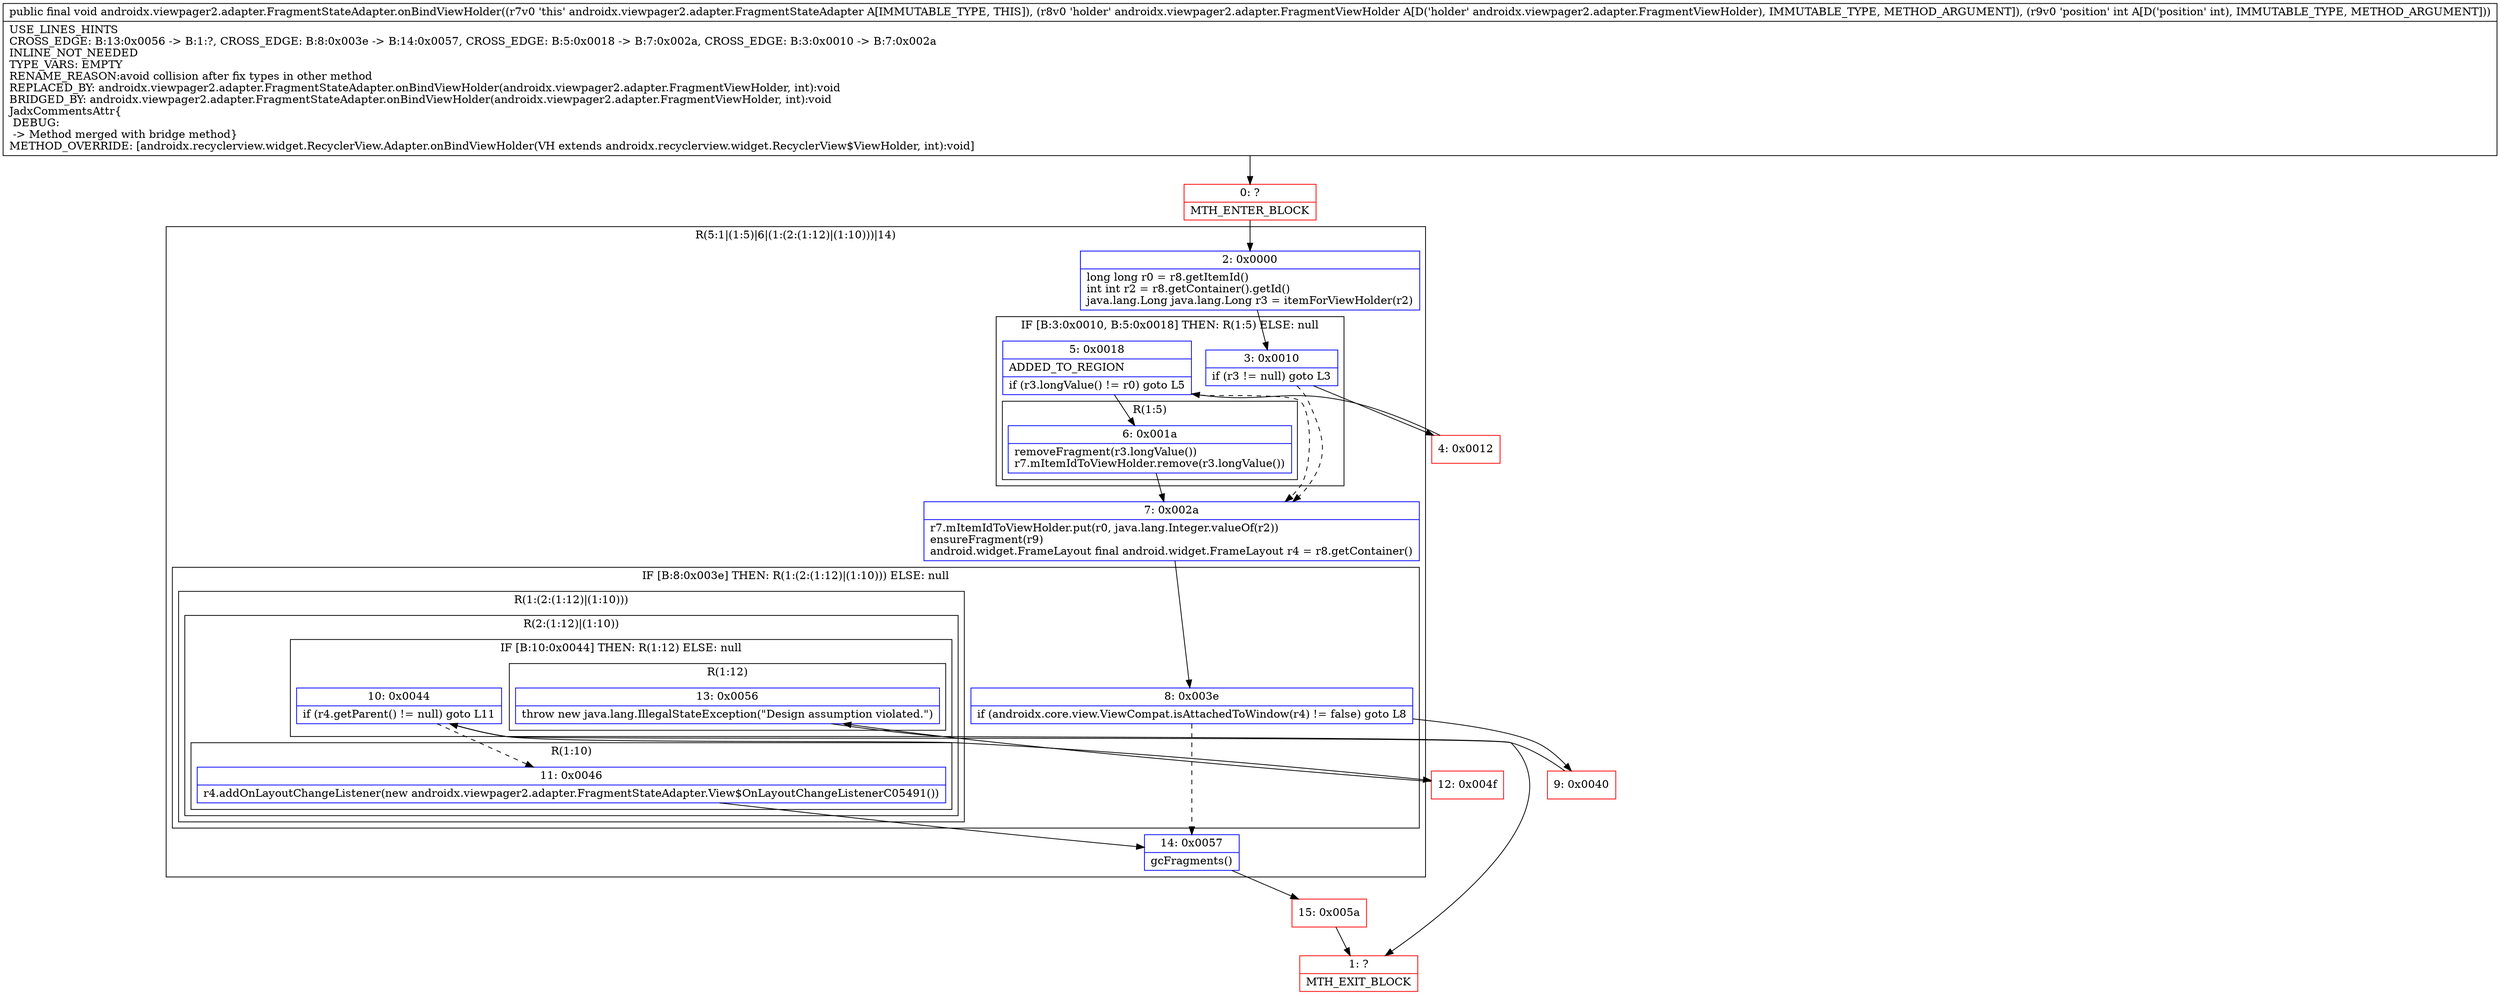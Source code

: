 digraph "CFG forandroidx.viewpager2.adapter.FragmentStateAdapter.onBindViewHolder(Landroidx\/viewpager2\/adapter\/FragmentViewHolder;I)V" {
subgraph cluster_Region_1004196551 {
label = "R(5:1|(1:5)|6|(1:(2:(1:12)|(1:10)))|14)";
node [shape=record,color=blue];
Node_2 [shape=record,label="{2\:\ 0x0000|long long r0 = r8.getItemId()\lint int r2 = r8.getContainer().getId()\ljava.lang.Long java.lang.Long r3 = itemForViewHolder(r2)\l}"];
subgraph cluster_IfRegion_1343448844 {
label = "IF [B:3:0x0010, B:5:0x0018] THEN: R(1:5) ELSE: null";
node [shape=record,color=blue];
Node_3 [shape=record,label="{3\:\ 0x0010|if (r3 != null) goto L3\l}"];
Node_5 [shape=record,label="{5\:\ 0x0018|ADDED_TO_REGION\l|if (r3.longValue() != r0) goto L5\l}"];
subgraph cluster_Region_1757650217 {
label = "R(1:5)";
node [shape=record,color=blue];
Node_6 [shape=record,label="{6\:\ 0x001a|removeFragment(r3.longValue())\lr7.mItemIdToViewHolder.remove(r3.longValue())\l}"];
}
}
Node_7 [shape=record,label="{7\:\ 0x002a|r7.mItemIdToViewHolder.put(r0, java.lang.Integer.valueOf(r2))\lensureFragment(r9)\landroid.widget.FrameLayout final android.widget.FrameLayout r4 = r8.getContainer()\l}"];
subgraph cluster_IfRegion_1005665462 {
label = "IF [B:8:0x003e] THEN: R(1:(2:(1:12)|(1:10))) ELSE: null";
node [shape=record,color=blue];
Node_8 [shape=record,label="{8\:\ 0x003e|if (androidx.core.view.ViewCompat.isAttachedToWindow(r4) != false) goto L8\l}"];
subgraph cluster_Region_883509223 {
label = "R(1:(2:(1:12)|(1:10)))";
node [shape=record,color=blue];
subgraph cluster_Region_704117533 {
label = "R(2:(1:12)|(1:10))";
node [shape=record,color=blue];
subgraph cluster_IfRegion_1448123877 {
label = "IF [B:10:0x0044] THEN: R(1:12) ELSE: null";
node [shape=record,color=blue];
Node_10 [shape=record,label="{10\:\ 0x0044|if (r4.getParent() != null) goto L11\l}"];
subgraph cluster_Region_2012587232 {
label = "R(1:12)";
node [shape=record,color=blue];
Node_13 [shape=record,label="{13\:\ 0x0056|throw new java.lang.IllegalStateException(\"Design assumption violated.\")\l}"];
}
}
subgraph cluster_Region_498117412 {
label = "R(1:10)";
node [shape=record,color=blue];
Node_11 [shape=record,label="{11\:\ 0x0046|r4.addOnLayoutChangeListener(new androidx.viewpager2.adapter.FragmentStateAdapter.View$OnLayoutChangeListenerC05491())\l}"];
}
}
}
}
Node_14 [shape=record,label="{14\:\ 0x0057|gcFragments()\l}"];
}
Node_0 [shape=record,color=red,label="{0\:\ ?|MTH_ENTER_BLOCK\l}"];
Node_4 [shape=record,color=red,label="{4\:\ 0x0012}"];
Node_9 [shape=record,color=red,label="{9\:\ 0x0040}"];
Node_12 [shape=record,color=red,label="{12\:\ 0x004f}"];
Node_1 [shape=record,color=red,label="{1\:\ ?|MTH_EXIT_BLOCK\l}"];
Node_15 [shape=record,color=red,label="{15\:\ 0x005a}"];
MethodNode[shape=record,label="{public final void androidx.viewpager2.adapter.FragmentStateAdapter.onBindViewHolder((r7v0 'this' androidx.viewpager2.adapter.FragmentStateAdapter A[IMMUTABLE_TYPE, THIS]), (r8v0 'holder' androidx.viewpager2.adapter.FragmentViewHolder A[D('holder' androidx.viewpager2.adapter.FragmentViewHolder), IMMUTABLE_TYPE, METHOD_ARGUMENT]), (r9v0 'position' int A[D('position' int), IMMUTABLE_TYPE, METHOD_ARGUMENT]))  | USE_LINES_HINTS\lCROSS_EDGE: B:13:0x0056 \-\> B:1:?, CROSS_EDGE: B:8:0x003e \-\> B:14:0x0057, CROSS_EDGE: B:5:0x0018 \-\> B:7:0x002a, CROSS_EDGE: B:3:0x0010 \-\> B:7:0x002a\lINLINE_NOT_NEEDED\lTYPE_VARS: EMPTY\lRENAME_REASON:avoid collision after fix types in other method\lREPLACED_BY: androidx.viewpager2.adapter.FragmentStateAdapter.onBindViewHolder(androidx.viewpager2.adapter.FragmentViewHolder, int):void\lBRIDGED_BY: androidx.viewpager2.adapter.FragmentStateAdapter.onBindViewHolder(androidx.viewpager2.adapter.FragmentViewHolder, int):void\lJadxCommentsAttr\{\l DEBUG: \l \-\> Method merged with bridge method\}\lMETHOD_OVERRIDE: [androidx.recyclerview.widget.RecyclerView.Adapter.onBindViewHolder(VH extends androidx.recyclerview.widget.RecyclerView$ViewHolder, int):void]\l}"];
MethodNode -> Node_0;Node_2 -> Node_3;
Node_3 -> Node_4;
Node_3 -> Node_7[style=dashed];
Node_5 -> Node_6;
Node_5 -> Node_7[style=dashed];
Node_6 -> Node_7;
Node_7 -> Node_8;
Node_8 -> Node_9;
Node_8 -> Node_14[style=dashed];
Node_10 -> Node_11[style=dashed];
Node_10 -> Node_12;
Node_13 -> Node_1;
Node_11 -> Node_14;
Node_14 -> Node_15;
Node_0 -> Node_2;
Node_4 -> Node_5;
Node_9 -> Node_10;
Node_12 -> Node_13;
Node_15 -> Node_1;
}


